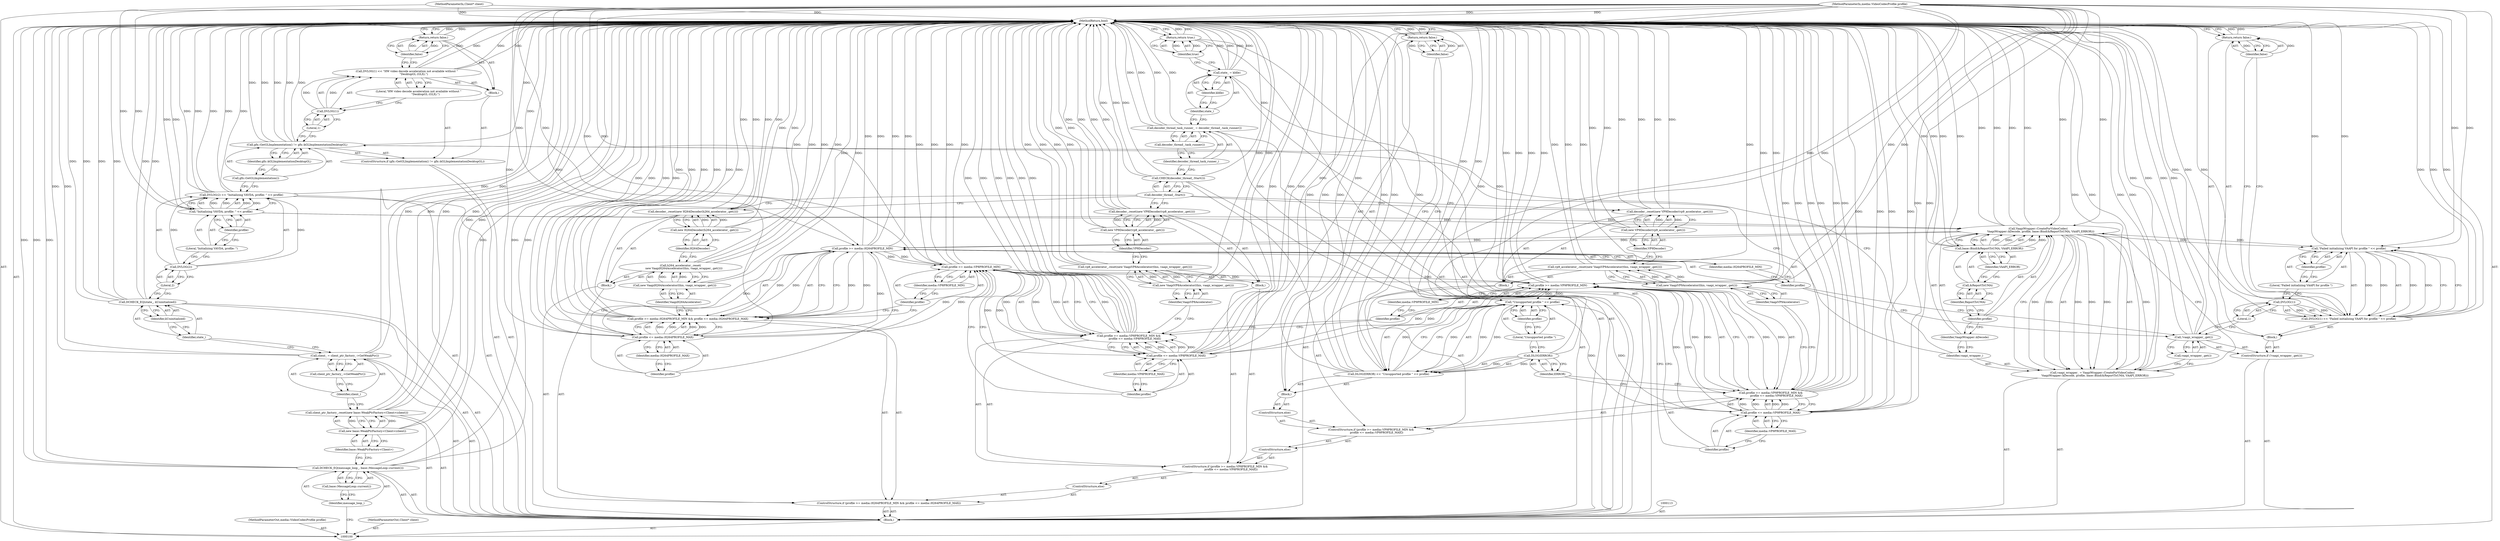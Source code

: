 digraph "1_Chrome_27c68f543e5eba779902447445dfb05ec3f5bf75_0" {
"1000222" [label="(MethodReturn,bool)"];
"1000101" [label="(MethodParameterIn,media::VideoCodecProfile profile)"];
"1000340" [label="(MethodParameterOut,media::VideoCodecProfile profile)"];
"1000120" [label="(Call,\"Initializing VAVDA, profile: \" << profile)"];
"1000121" [label="(Literal,\"Initializing VAVDA, profile: \")"];
"1000117" [label="(Call,DVLOG(2) << \"Initializing VAVDA, profile: \" << profile)"];
"1000118" [label="(Call,DVLOG(2))"];
"1000122" [label="(Identifier,profile)"];
"1000119" [label="(Literal,2)"];
"1000123" [label="(ControlStructure,if (gfx::GetGLImplementation() != gfx::kGLImplementationDesktopGL))"];
"1000126" [label="(Identifier,gfx::kGLImplementationDesktopGL)"];
"1000124" [label="(Call,gfx::GetGLImplementation() != gfx::kGLImplementationDesktopGL)"];
"1000125" [label="(Call,gfx::GetGLImplementation())"];
"1000127" [label="(Block,)"];
"1000130" [label="(Literal,1)"];
"1000131" [label="(Literal,\"HW video decode acceleration not available without \"\n                \"DesktopGL (GLX).\")"];
"1000128" [label="(Call,DVLOG(1) << \"HW video decode acceleration not available without \"\n                \"DesktopGL (GLX).\")"];
"1000129" [label="(Call,DVLOG(1))"];
"1000133" [label="(Identifier,false)"];
"1000132" [label="(Return,return false;)"];
"1000102" [label="(MethodParameterIn,Client* client)"];
"1000341" [label="(MethodParameterOut,Client* client)"];
"1000103" [label="(Block,)"];
"1000136" [label="(Call,VaapiWrapper::CreateForVideoCodec(\n      VaapiWrapper::kDecode, profile, base::Bind(&ReportToUMA, VAAPI_ERROR)))"];
"1000134" [label="(Call,vaapi_wrapper_ = VaapiWrapper::CreateForVideoCodec(\n      VaapiWrapper::kDecode, profile, base::Bind(&ReportToUMA, VAAPI_ERROR)))"];
"1000135" [label="(Identifier,vaapi_wrapper_)"];
"1000138" [label="(Identifier,profile)"];
"1000139" [label="(Call,base::Bind(&ReportToUMA, VAAPI_ERROR))"];
"1000140" [label="(Call,&ReportToUMA)"];
"1000141" [label="(Identifier,ReportToUMA)"];
"1000137" [label="(Identifier,VaapiWrapper::kDecode)"];
"1000142" [label="(Identifier,VAAPI_ERROR)"];
"1000143" [label="(ControlStructure,if (!vaapi_wrapper_.get()))"];
"1000146" [label="(Block,)"];
"1000144" [label="(Call,!vaapi_wrapper_.get())"];
"1000145" [label="(Call,vaapi_wrapper_.get())"];
"1000105" [label="(Identifier,message_loop_)"];
"1000104" [label="(Call,DCHECK_EQ(message_loop_, base::MessageLoop::current()))"];
"1000106" [label="(Call,base::MessageLoop::current())"];
"1000149" [label="(Literal,1)"];
"1000150" [label="(Call,\"Failed initializing VAAPI for profile \" << profile)"];
"1000151" [label="(Literal,\"Failed initializing VAAPI for profile \")"];
"1000147" [label="(Call,DVLOG(1) << \"Failed initializing VAAPI for profile \" << profile)"];
"1000148" [label="(Call,DVLOG(1))"];
"1000152" [label="(Identifier,profile)"];
"1000154" [label="(Identifier,false)"];
"1000153" [label="(Return,return false;)"];
"1000159" [label="(Identifier,media::H264PROFILE_MIN)"];
"1000155" [label="(ControlStructure,if (profile >= media::H264PROFILE_MIN && profile <= media::H264PROFILE_MAX))"];
"1000160" [label="(Call,profile <= media::H264PROFILE_MAX)"];
"1000161" [label="(Identifier,profile)"];
"1000162" [label="(Identifier,media::H264PROFILE_MAX)"];
"1000156" [label="(Call,profile >= media::H264PROFILE_MIN && profile <= media::H264PROFILE_MAX)"];
"1000157" [label="(Call,profile >= media::H264PROFILE_MIN)"];
"1000158" [label="(Identifier,profile)"];
"1000163" [label="(Block,)"];
"1000164" [label="(Call,h264_accelerator_.reset(\n        new VaapiH264Accelerator(this, vaapi_wrapper_.get())))"];
"1000166" [label="(Identifier,VaapiH264Accelerator)"];
"1000165" [label="(Call,new VaapiH264Accelerator(this, vaapi_wrapper_.get()))"];
"1000168" [label="(Call,new H264Decoder(h264_accelerator_.get()))"];
"1000169" [label="(Identifier,H264Decoder)"];
"1000167" [label="(Call,decoder_.reset(new H264Decoder(h264_accelerator_.get())))"];
"1000172" [label="(Call,profile >= media::VP8PROFILE_MIN &&\n              profile <= media::VP8PROFILE_MAX)"];
"1000173" [label="(Call,profile >= media::VP8PROFILE_MIN)"];
"1000174" [label="(Identifier,profile)"];
"1000175" [label="(Identifier,media::VP8PROFILE_MIN)"];
"1000170" [label="(ControlStructure,else)"];
"1000171" [label="(ControlStructure,if (profile >= media::VP8PROFILE_MIN &&\n              profile <= media::VP8PROFILE_MAX))"];
"1000176" [label="(Call,profile <= media::VP8PROFILE_MAX)"];
"1000177" [label="(Identifier,profile)"];
"1000178" [label="(Identifier,media::VP8PROFILE_MAX)"];
"1000179" [label="(Block,)"];
"1000181" [label="(Call,new VaapiVP8Accelerator(this, vaapi_wrapper_.get()))"];
"1000182" [label="(Identifier,VaapiVP8Accelerator)"];
"1000180" [label="(Call,vp8_accelerator_.reset(new VaapiVP8Accelerator(this, vaapi_wrapper_.get())))"];
"1000184" [label="(Call,new VP8Decoder(vp8_accelerator_.get()))"];
"1000185" [label="(Identifier,VP8Decoder)"];
"1000183" [label="(Call,decoder_.reset(new VP8Decoder(vp8_accelerator_.get())))"];
"1000188" [label="(Call,profile >= media::VP9PROFILE_MIN &&\n             profile <= media::VP9PROFILE_MAX)"];
"1000189" [label="(Call,profile >= media::VP9PROFILE_MIN)"];
"1000190" [label="(Identifier,profile)"];
"1000191" [label="(Identifier,media::VP9PROFILE_MIN)"];
"1000186" [label="(ControlStructure,else)"];
"1000187" [label="(ControlStructure,if (profile >= media::VP9PROFILE_MIN &&\n             profile <= media::VP9PROFILE_MAX))"];
"1000192" [label="(Call,profile <= media::VP9PROFILE_MAX)"];
"1000193" [label="(Identifier,profile)"];
"1000194" [label="(Identifier,media::VP9PROFILE_MAX)"];
"1000195" [label="(Block,)"];
"1000197" [label="(Call,new VaapiVP9Accelerator(this, vaapi_wrapper_.get()))"];
"1000198" [label="(Identifier,VaapiVP9Accelerator)"];
"1000196" [label="(Call,vp9_accelerator_.reset(new VaapiVP9Accelerator(this, vaapi_wrapper_.get())))"];
"1000200" [label="(Call,new VP9Decoder(vp9_accelerator_.get()))"];
"1000201" [label="(Identifier,VP9Decoder)"];
"1000199" [label="(Call,decoder_.reset(new VP9Decoder(vp9_accelerator_.get())))"];
"1000203" [label="(Block,)"];
"1000202" [label="(ControlStructure,else)"];
"1000206" [label="(Identifier,ERROR)"];
"1000207" [label="(Call,\"Unsupported profile \" << profile)"];
"1000208" [label="(Literal,\"Unsupported profile \")"];
"1000209" [label="(Identifier,profile)"];
"1000204" [label="(Call,DLOG(ERROR) << \"Unsupported profile \" << profile)"];
"1000205" [label="(Call,DLOG(ERROR))"];
"1000211" [label="(Identifier,false)"];
"1000210" [label="(Return,return false;)"];
"1000107" [label="(Call,client_ptr_factory_.reset(new base::WeakPtrFactory<Client>(client)))"];
"1000108" [label="(Call,new base::WeakPtrFactory<Client>(client))"];
"1000109" [label="(Identifier,base::WeakPtrFactory<Client>)"];
"1000212" [label="(Call,CHECK(decoder_thread_.Start()))"];
"1000213" [label="(Call,decoder_thread_.Start())"];
"1000214" [label="(Call,decoder_thread_task_runner_ = decoder_thread_.task_runner())"];
"1000215" [label="(Identifier,decoder_thread_task_runner_)"];
"1000216" [label="(Call,decoder_thread_.task_runner())"];
"1000219" [label="(Identifier,kIdle)"];
"1000217" [label="(Call,state_ = kIdle)"];
"1000218" [label="(Identifier,state_)"];
"1000220" [label="(Return,return true;)"];
"1000221" [label="(Identifier,true)"];
"1000112" [label="(Call,client_ptr_factory_->GetWeakPtr())"];
"1000110" [label="(Call,client_ = client_ptr_factory_->GetWeakPtr())"];
"1000111" [label="(Identifier,client_)"];
"1000115" [label="(Identifier,state_)"];
"1000114" [label="(Call,DCHECK_EQ(state_, kUninitialized))"];
"1000116" [label="(Identifier,kUninitialized)"];
"1000222" -> "1000100"  [label="AST: "];
"1000222" -> "1000132"  [label="CFG: "];
"1000222" -> "1000153"  [label="CFG: "];
"1000222" -> "1000210"  [label="CFG: "];
"1000222" -> "1000220"  [label="CFG: "];
"1000153" -> "1000222"  [label="DDG: "];
"1000132" -> "1000222"  [label="DDG: "];
"1000210" -> "1000222"  [label="DDG: "];
"1000220" -> "1000222"  [label="DDG: "];
"1000184" -> "1000222"  [label="DDG: "];
"1000107" -> "1000222"  [label="DDG: "];
"1000107" -> "1000222"  [label="DDG: "];
"1000104" -> "1000222"  [label="DDG: "];
"1000104" -> "1000222"  [label="DDG: "];
"1000104" -> "1000222"  [label="DDG: "];
"1000180" -> "1000222"  [label="DDG: "];
"1000180" -> "1000222"  [label="DDG: "];
"1000204" -> "1000222"  [label="DDG: "];
"1000204" -> "1000222"  [label="DDG: "];
"1000204" -> "1000222"  [label="DDG: "];
"1000117" -> "1000222"  [label="DDG: "];
"1000117" -> "1000222"  [label="DDG: "];
"1000117" -> "1000222"  [label="DDG: "];
"1000212" -> "1000222"  [label="DDG: "];
"1000212" -> "1000222"  [label="DDG: "];
"1000181" -> "1000222"  [label="DDG: "];
"1000157" -> "1000222"  [label="DDG: "];
"1000157" -> "1000222"  [label="DDG: "];
"1000188" -> "1000222"  [label="DDG: "];
"1000188" -> "1000222"  [label="DDG: "];
"1000188" -> "1000222"  [label="DDG: "];
"1000176" -> "1000222"  [label="DDG: "];
"1000176" -> "1000222"  [label="DDG: "];
"1000167" -> "1000222"  [label="DDG: "];
"1000167" -> "1000222"  [label="DDG: "];
"1000164" -> "1000222"  [label="DDG: "];
"1000164" -> "1000222"  [label="DDG: "];
"1000124" -> "1000222"  [label="DDG: "];
"1000124" -> "1000222"  [label="DDG: "];
"1000124" -> "1000222"  [label="DDG: "];
"1000172" -> "1000222"  [label="DDG: "];
"1000172" -> "1000222"  [label="DDG: "];
"1000172" -> "1000222"  [label="DDG: "];
"1000139" -> "1000222"  [label="DDG: "];
"1000139" -> "1000222"  [label="DDG: "];
"1000192" -> "1000222"  [label="DDG: "];
"1000192" -> "1000222"  [label="DDG: "];
"1000200" -> "1000222"  [label="DDG: "];
"1000207" -> "1000222"  [label="DDG: "];
"1000168" -> "1000222"  [label="DDG: "];
"1000189" -> "1000222"  [label="DDG: "];
"1000189" -> "1000222"  [label="DDG: "];
"1000199" -> "1000222"  [label="DDG: "];
"1000199" -> "1000222"  [label="DDG: "];
"1000214" -> "1000222"  [label="DDG: "];
"1000214" -> "1000222"  [label="DDG: "];
"1000156" -> "1000222"  [label="DDG: "];
"1000156" -> "1000222"  [label="DDG: "];
"1000156" -> "1000222"  [label="DDG: "];
"1000217" -> "1000222"  [label="DDG: "];
"1000217" -> "1000222"  [label="DDG: "];
"1000114" -> "1000222"  [label="DDG: "];
"1000114" -> "1000222"  [label="DDG: "];
"1000114" -> "1000222"  [label="DDG: "];
"1000205" -> "1000222"  [label="DDG: "];
"1000136" -> "1000222"  [label="DDG: "];
"1000136" -> "1000222"  [label="DDG: "];
"1000165" -> "1000222"  [label="DDG: "];
"1000183" -> "1000222"  [label="DDG: "];
"1000183" -> "1000222"  [label="DDG: "];
"1000150" -> "1000222"  [label="DDG: "];
"1000128" -> "1000222"  [label="DDG: "];
"1000128" -> "1000222"  [label="DDG: "];
"1000144" -> "1000222"  [label="DDG: "];
"1000144" -> "1000222"  [label="DDG: "];
"1000147" -> "1000222"  [label="DDG: "];
"1000147" -> "1000222"  [label="DDG: "];
"1000147" -> "1000222"  [label="DDG: "];
"1000102" -> "1000222"  [label="DDG: "];
"1000110" -> "1000222"  [label="DDG: "];
"1000110" -> "1000222"  [label="DDG: "];
"1000196" -> "1000222"  [label="DDG: "];
"1000196" -> "1000222"  [label="DDG: "];
"1000134" -> "1000222"  [label="DDG: "];
"1000134" -> "1000222"  [label="DDG: "];
"1000101" -> "1000222"  [label="DDG: "];
"1000120" -> "1000222"  [label="DDG: "];
"1000160" -> "1000222"  [label="DDG: "];
"1000160" -> "1000222"  [label="DDG: "];
"1000173" -> "1000222"  [label="DDG: "];
"1000173" -> "1000222"  [label="DDG: "];
"1000108" -> "1000222"  [label="DDG: "];
"1000197" -> "1000222"  [label="DDG: "];
"1000101" -> "1000100"  [label="AST: "];
"1000101" -> "1000222"  [label="DDG: "];
"1000101" -> "1000120"  [label="DDG: "];
"1000101" -> "1000136"  [label="DDG: "];
"1000101" -> "1000150"  [label="DDG: "];
"1000101" -> "1000157"  [label="DDG: "];
"1000101" -> "1000160"  [label="DDG: "];
"1000101" -> "1000173"  [label="DDG: "];
"1000101" -> "1000176"  [label="DDG: "];
"1000101" -> "1000189"  [label="DDG: "];
"1000101" -> "1000192"  [label="DDG: "];
"1000101" -> "1000207"  [label="DDG: "];
"1000340" -> "1000100"  [label="AST: "];
"1000120" -> "1000117"  [label="AST: "];
"1000120" -> "1000122"  [label="CFG: "];
"1000121" -> "1000120"  [label="AST: "];
"1000122" -> "1000120"  [label="AST: "];
"1000117" -> "1000120"  [label="CFG: "];
"1000120" -> "1000222"  [label="DDG: "];
"1000120" -> "1000117"  [label="DDG: "];
"1000120" -> "1000117"  [label="DDG: "];
"1000101" -> "1000120"  [label="DDG: "];
"1000120" -> "1000136"  [label="DDG: "];
"1000121" -> "1000120"  [label="AST: "];
"1000121" -> "1000118"  [label="CFG: "];
"1000122" -> "1000121"  [label="CFG: "];
"1000117" -> "1000103"  [label="AST: "];
"1000117" -> "1000120"  [label="CFG: "];
"1000118" -> "1000117"  [label="AST: "];
"1000120" -> "1000117"  [label="AST: "];
"1000125" -> "1000117"  [label="CFG: "];
"1000117" -> "1000222"  [label="DDG: "];
"1000117" -> "1000222"  [label="DDG: "];
"1000117" -> "1000222"  [label="DDG: "];
"1000118" -> "1000117"  [label="DDG: "];
"1000120" -> "1000117"  [label="DDG: "];
"1000120" -> "1000117"  [label="DDG: "];
"1000118" -> "1000117"  [label="AST: "];
"1000118" -> "1000119"  [label="CFG: "];
"1000119" -> "1000118"  [label="AST: "];
"1000121" -> "1000118"  [label="CFG: "];
"1000118" -> "1000117"  [label="DDG: "];
"1000122" -> "1000120"  [label="AST: "];
"1000122" -> "1000121"  [label="CFG: "];
"1000120" -> "1000122"  [label="CFG: "];
"1000119" -> "1000118"  [label="AST: "];
"1000119" -> "1000114"  [label="CFG: "];
"1000118" -> "1000119"  [label="CFG: "];
"1000123" -> "1000103"  [label="AST: "];
"1000124" -> "1000123"  [label="AST: "];
"1000127" -> "1000123"  [label="AST: "];
"1000126" -> "1000124"  [label="AST: "];
"1000126" -> "1000125"  [label="CFG: "];
"1000124" -> "1000126"  [label="CFG: "];
"1000124" -> "1000123"  [label="AST: "];
"1000124" -> "1000126"  [label="CFG: "];
"1000125" -> "1000124"  [label="AST: "];
"1000126" -> "1000124"  [label="AST: "];
"1000130" -> "1000124"  [label="CFG: "];
"1000135" -> "1000124"  [label="CFG: "];
"1000124" -> "1000222"  [label="DDG: "];
"1000124" -> "1000222"  [label="DDG: "];
"1000124" -> "1000222"  [label="DDG: "];
"1000125" -> "1000124"  [label="AST: "];
"1000125" -> "1000117"  [label="CFG: "];
"1000126" -> "1000125"  [label="CFG: "];
"1000127" -> "1000123"  [label="AST: "];
"1000128" -> "1000127"  [label="AST: "];
"1000132" -> "1000127"  [label="AST: "];
"1000130" -> "1000129"  [label="AST: "];
"1000130" -> "1000124"  [label="CFG: "];
"1000129" -> "1000130"  [label="CFG: "];
"1000131" -> "1000128"  [label="AST: "];
"1000131" -> "1000129"  [label="CFG: "];
"1000128" -> "1000131"  [label="CFG: "];
"1000128" -> "1000127"  [label="AST: "];
"1000128" -> "1000131"  [label="CFG: "];
"1000129" -> "1000128"  [label="AST: "];
"1000131" -> "1000128"  [label="AST: "];
"1000133" -> "1000128"  [label="CFG: "];
"1000128" -> "1000222"  [label="DDG: "];
"1000128" -> "1000222"  [label="DDG: "];
"1000129" -> "1000128"  [label="DDG: "];
"1000129" -> "1000128"  [label="AST: "];
"1000129" -> "1000130"  [label="CFG: "];
"1000130" -> "1000129"  [label="AST: "];
"1000131" -> "1000129"  [label="CFG: "];
"1000129" -> "1000128"  [label="DDG: "];
"1000133" -> "1000132"  [label="AST: "];
"1000133" -> "1000128"  [label="CFG: "];
"1000132" -> "1000133"  [label="CFG: "];
"1000133" -> "1000132"  [label="DDG: "];
"1000132" -> "1000127"  [label="AST: "];
"1000132" -> "1000133"  [label="CFG: "];
"1000133" -> "1000132"  [label="AST: "];
"1000222" -> "1000132"  [label="CFG: "];
"1000132" -> "1000222"  [label="DDG: "];
"1000133" -> "1000132"  [label="DDG: "];
"1000102" -> "1000100"  [label="AST: "];
"1000102" -> "1000222"  [label="DDG: "];
"1000341" -> "1000100"  [label="AST: "];
"1000103" -> "1000100"  [label="AST: "];
"1000104" -> "1000103"  [label="AST: "];
"1000107" -> "1000103"  [label="AST: "];
"1000110" -> "1000103"  [label="AST: "];
"1000113" -> "1000103"  [label="AST: "];
"1000114" -> "1000103"  [label="AST: "];
"1000117" -> "1000103"  [label="AST: "];
"1000123" -> "1000103"  [label="AST: "];
"1000134" -> "1000103"  [label="AST: "];
"1000143" -> "1000103"  [label="AST: "];
"1000155" -> "1000103"  [label="AST: "];
"1000212" -> "1000103"  [label="AST: "];
"1000214" -> "1000103"  [label="AST: "];
"1000217" -> "1000103"  [label="AST: "];
"1000220" -> "1000103"  [label="AST: "];
"1000136" -> "1000134"  [label="AST: "];
"1000136" -> "1000139"  [label="CFG: "];
"1000137" -> "1000136"  [label="AST: "];
"1000138" -> "1000136"  [label="AST: "];
"1000139" -> "1000136"  [label="AST: "];
"1000134" -> "1000136"  [label="CFG: "];
"1000136" -> "1000222"  [label="DDG: "];
"1000136" -> "1000222"  [label="DDG: "];
"1000136" -> "1000134"  [label="DDG: "];
"1000136" -> "1000134"  [label="DDG: "];
"1000136" -> "1000134"  [label="DDG: "];
"1000120" -> "1000136"  [label="DDG: "];
"1000101" -> "1000136"  [label="DDG: "];
"1000139" -> "1000136"  [label="DDG: "];
"1000139" -> "1000136"  [label="DDG: "];
"1000136" -> "1000150"  [label="DDG: "];
"1000136" -> "1000157"  [label="DDG: "];
"1000134" -> "1000103"  [label="AST: "];
"1000134" -> "1000136"  [label="CFG: "];
"1000135" -> "1000134"  [label="AST: "];
"1000136" -> "1000134"  [label="AST: "];
"1000145" -> "1000134"  [label="CFG: "];
"1000134" -> "1000222"  [label="DDG: "];
"1000134" -> "1000222"  [label="DDG: "];
"1000136" -> "1000134"  [label="DDG: "];
"1000136" -> "1000134"  [label="DDG: "];
"1000136" -> "1000134"  [label="DDG: "];
"1000135" -> "1000134"  [label="AST: "];
"1000135" -> "1000124"  [label="CFG: "];
"1000137" -> "1000135"  [label="CFG: "];
"1000138" -> "1000136"  [label="AST: "];
"1000138" -> "1000137"  [label="CFG: "];
"1000141" -> "1000138"  [label="CFG: "];
"1000139" -> "1000136"  [label="AST: "];
"1000139" -> "1000142"  [label="CFG: "];
"1000140" -> "1000139"  [label="AST: "];
"1000142" -> "1000139"  [label="AST: "];
"1000136" -> "1000139"  [label="CFG: "];
"1000139" -> "1000222"  [label="DDG: "];
"1000139" -> "1000222"  [label="DDG: "];
"1000139" -> "1000136"  [label="DDG: "];
"1000139" -> "1000136"  [label="DDG: "];
"1000140" -> "1000139"  [label="AST: "];
"1000140" -> "1000141"  [label="CFG: "];
"1000141" -> "1000140"  [label="AST: "];
"1000142" -> "1000140"  [label="CFG: "];
"1000141" -> "1000140"  [label="AST: "];
"1000141" -> "1000138"  [label="CFG: "];
"1000140" -> "1000141"  [label="CFG: "];
"1000137" -> "1000136"  [label="AST: "];
"1000137" -> "1000135"  [label="CFG: "];
"1000138" -> "1000137"  [label="CFG: "];
"1000142" -> "1000139"  [label="AST: "];
"1000142" -> "1000140"  [label="CFG: "];
"1000139" -> "1000142"  [label="CFG: "];
"1000143" -> "1000103"  [label="AST: "];
"1000144" -> "1000143"  [label="AST: "];
"1000146" -> "1000143"  [label="AST: "];
"1000146" -> "1000143"  [label="AST: "];
"1000147" -> "1000146"  [label="AST: "];
"1000153" -> "1000146"  [label="AST: "];
"1000144" -> "1000143"  [label="AST: "];
"1000144" -> "1000145"  [label="CFG: "];
"1000145" -> "1000144"  [label="AST: "];
"1000149" -> "1000144"  [label="CFG: "];
"1000158" -> "1000144"  [label="CFG: "];
"1000144" -> "1000222"  [label="DDG: "];
"1000144" -> "1000222"  [label="DDG: "];
"1000145" -> "1000144"  [label="AST: "];
"1000145" -> "1000134"  [label="CFG: "];
"1000144" -> "1000145"  [label="CFG: "];
"1000105" -> "1000104"  [label="AST: "];
"1000105" -> "1000100"  [label="CFG: "];
"1000106" -> "1000105"  [label="CFG: "];
"1000104" -> "1000103"  [label="AST: "];
"1000104" -> "1000106"  [label="CFG: "];
"1000105" -> "1000104"  [label="AST: "];
"1000106" -> "1000104"  [label="AST: "];
"1000109" -> "1000104"  [label="CFG: "];
"1000104" -> "1000222"  [label="DDG: "];
"1000104" -> "1000222"  [label="DDG: "];
"1000104" -> "1000222"  [label="DDG: "];
"1000106" -> "1000104"  [label="AST: "];
"1000106" -> "1000105"  [label="CFG: "];
"1000104" -> "1000106"  [label="CFG: "];
"1000149" -> "1000148"  [label="AST: "];
"1000149" -> "1000144"  [label="CFG: "];
"1000148" -> "1000149"  [label="CFG: "];
"1000150" -> "1000147"  [label="AST: "];
"1000150" -> "1000152"  [label="CFG: "];
"1000151" -> "1000150"  [label="AST: "];
"1000152" -> "1000150"  [label="AST: "];
"1000147" -> "1000150"  [label="CFG: "];
"1000150" -> "1000222"  [label="DDG: "];
"1000150" -> "1000147"  [label="DDG: "];
"1000150" -> "1000147"  [label="DDG: "];
"1000136" -> "1000150"  [label="DDG: "];
"1000101" -> "1000150"  [label="DDG: "];
"1000151" -> "1000150"  [label="AST: "];
"1000151" -> "1000148"  [label="CFG: "];
"1000152" -> "1000151"  [label="CFG: "];
"1000147" -> "1000146"  [label="AST: "];
"1000147" -> "1000150"  [label="CFG: "];
"1000148" -> "1000147"  [label="AST: "];
"1000150" -> "1000147"  [label="AST: "];
"1000154" -> "1000147"  [label="CFG: "];
"1000147" -> "1000222"  [label="DDG: "];
"1000147" -> "1000222"  [label="DDG: "];
"1000147" -> "1000222"  [label="DDG: "];
"1000148" -> "1000147"  [label="DDG: "];
"1000150" -> "1000147"  [label="DDG: "];
"1000150" -> "1000147"  [label="DDG: "];
"1000148" -> "1000147"  [label="AST: "];
"1000148" -> "1000149"  [label="CFG: "];
"1000149" -> "1000148"  [label="AST: "];
"1000151" -> "1000148"  [label="CFG: "];
"1000148" -> "1000147"  [label="DDG: "];
"1000152" -> "1000150"  [label="AST: "];
"1000152" -> "1000151"  [label="CFG: "];
"1000150" -> "1000152"  [label="CFG: "];
"1000154" -> "1000153"  [label="AST: "];
"1000154" -> "1000147"  [label="CFG: "];
"1000153" -> "1000154"  [label="CFG: "];
"1000154" -> "1000153"  [label="DDG: "];
"1000153" -> "1000146"  [label="AST: "];
"1000153" -> "1000154"  [label="CFG: "];
"1000154" -> "1000153"  [label="AST: "];
"1000222" -> "1000153"  [label="CFG: "];
"1000153" -> "1000222"  [label="DDG: "];
"1000154" -> "1000153"  [label="DDG: "];
"1000159" -> "1000157"  [label="AST: "];
"1000159" -> "1000158"  [label="CFG: "];
"1000157" -> "1000159"  [label="CFG: "];
"1000155" -> "1000103"  [label="AST: "];
"1000156" -> "1000155"  [label="AST: "];
"1000163" -> "1000155"  [label="AST: "];
"1000170" -> "1000155"  [label="AST: "];
"1000160" -> "1000156"  [label="AST: "];
"1000160" -> "1000162"  [label="CFG: "];
"1000161" -> "1000160"  [label="AST: "];
"1000162" -> "1000160"  [label="AST: "];
"1000156" -> "1000160"  [label="CFG: "];
"1000160" -> "1000222"  [label="DDG: "];
"1000160" -> "1000222"  [label="DDG: "];
"1000160" -> "1000156"  [label="DDG: "];
"1000160" -> "1000156"  [label="DDG: "];
"1000157" -> "1000160"  [label="DDG: "];
"1000101" -> "1000160"  [label="DDG: "];
"1000160" -> "1000173"  [label="DDG: "];
"1000161" -> "1000160"  [label="AST: "];
"1000161" -> "1000157"  [label="CFG: "];
"1000162" -> "1000161"  [label="CFG: "];
"1000162" -> "1000160"  [label="AST: "];
"1000162" -> "1000161"  [label="CFG: "];
"1000160" -> "1000162"  [label="CFG: "];
"1000156" -> "1000155"  [label="AST: "];
"1000156" -> "1000157"  [label="CFG: "];
"1000156" -> "1000160"  [label="CFG: "];
"1000157" -> "1000156"  [label="AST: "];
"1000160" -> "1000156"  [label="AST: "];
"1000166" -> "1000156"  [label="CFG: "];
"1000174" -> "1000156"  [label="CFG: "];
"1000156" -> "1000222"  [label="DDG: "];
"1000156" -> "1000222"  [label="DDG: "];
"1000156" -> "1000222"  [label="DDG: "];
"1000157" -> "1000156"  [label="DDG: "];
"1000157" -> "1000156"  [label="DDG: "];
"1000160" -> "1000156"  [label="DDG: "];
"1000160" -> "1000156"  [label="DDG: "];
"1000157" -> "1000156"  [label="AST: "];
"1000157" -> "1000159"  [label="CFG: "];
"1000158" -> "1000157"  [label="AST: "];
"1000159" -> "1000157"  [label="AST: "];
"1000161" -> "1000157"  [label="CFG: "];
"1000156" -> "1000157"  [label="CFG: "];
"1000157" -> "1000222"  [label="DDG: "];
"1000157" -> "1000222"  [label="DDG: "];
"1000157" -> "1000156"  [label="DDG: "];
"1000157" -> "1000156"  [label="DDG: "];
"1000136" -> "1000157"  [label="DDG: "];
"1000101" -> "1000157"  [label="DDG: "];
"1000157" -> "1000160"  [label="DDG: "];
"1000157" -> "1000173"  [label="DDG: "];
"1000158" -> "1000157"  [label="AST: "];
"1000158" -> "1000144"  [label="CFG: "];
"1000159" -> "1000158"  [label="CFG: "];
"1000163" -> "1000155"  [label="AST: "];
"1000164" -> "1000163"  [label="AST: "];
"1000167" -> "1000163"  [label="AST: "];
"1000164" -> "1000163"  [label="AST: "];
"1000164" -> "1000165"  [label="CFG: "];
"1000165" -> "1000164"  [label="AST: "];
"1000169" -> "1000164"  [label="CFG: "];
"1000164" -> "1000222"  [label="DDG: "];
"1000164" -> "1000222"  [label="DDG: "];
"1000165" -> "1000164"  [label="DDG: "];
"1000166" -> "1000165"  [label="AST: "];
"1000166" -> "1000156"  [label="CFG: "];
"1000165" -> "1000166"  [label="CFG: "];
"1000165" -> "1000164"  [label="AST: "];
"1000165" -> "1000166"  [label="CFG: "];
"1000166" -> "1000165"  [label="AST: "];
"1000164" -> "1000165"  [label="CFG: "];
"1000165" -> "1000222"  [label="DDG: "];
"1000165" -> "1000164"  [label="DDG: "];
"1000168" -> "1000167"  [label="AST: "];
"1000168" -> "1000169"  [label="CFG: "];
"1000169" -> "1000168"  [label="AST: "];
"1000167" -> "1000168"  [label="CFG: "];
"1000168" -> "1000222"  [label="DDG: "];
"1000168" -> "1000167"  [label="DDG: "];
"1000169" -> "1000168"  [label="AST: "];
"1000169" -> "1000164"  [label="CFG: "];
"1000168" -> "1000169"  [label="CFG: "];
"1000167" -> "1000163"  [label="AST: "];
"1000167" -> "1000168"  [label="CFG: "];
"1000168" -> "1000167"  [label="AST: "];
"1000213" -> "1000167"  [label="CFG: "];
"1000167" -> "1000222"  [label="DDG: "];
"1000167" -> "1000222"  [label="DDG: "];
"1000168" -> "1000167"  [label="DDG: "];
"1000172" -> "1000171"  [label="AST: "];
"1000172" -> "1000173"  [label="CFG: "];
"1000172" -> "1000176"  [label="CFG: "];
"1000173" -> "1000172"  [label="AST: "];
"1000176" -> "1000172"  [label="AST: "];
"1000182" -> "1000172"  [label="CFG: "];
"1000190" -> "1000172"  [label="CFG: "];
"1000172" -> "1000222"  [label="DDG: "];
"1000172" -> "1000222"  [label="DDG: "];
"1000172" -> "1000222"  [label="DDG: "];
"1000173" -> "1000172"  [label="DDG: "];
"1000173" -> "1000172"  [label="DDG: "];
"1000176" -> "1000172"  [label="DDG: "];
"1000176" -> "1000172"  [label="DDG: "];
"1000173" -> "1000172"  [label="AST: "];
"1000173" -> "1000175"  [label="CFG: "];
"1000174" -> "1000173"  [label="AST: "];
"1000175" -> "1000173"  [label="AST: "];
"1000177" -> "1000173"  [label="CFG: "];
"1000172" -> "1000173"  [label="CFG: "];
"1000173" -> "1000222"  [label="DDG: "];
"1000173" -> "1000222"  [label="DDG: "];
"1000173" -> "1000172"  [label="DDG: "];
"1000173" -> "1000172"  [label="DDG: "];
"1000157" -> "1000173"  [label="DDG: "];
"1000160" -> "1000173"  [label="DDG: "];
"1000101" -> "1000173"  [label="DDG: "];
"1000173" -> "1000176"  [label="DDG: "];
"1000173" -> "1000189"  [label="DDG: "];
"1000174" -> "1000173"  [label="AST: "];
"1000174" -> "1000156"  [label="CFG: "];
"1000175" -> "1000174"  [label="CFG: "];
"1000175" -> "1000173"  [label="AST: "];
"1000175" -> "1000174"  [label="CFG: "];
"1000173" -> "1000175"  [label="CFG: "];
"1000170" -> "1000155"  [label="AST: "];
"1000171" -> "1000170"  [label="AST: "];
"1000171" -> "1000170"  [label="AST: "];
"1000172" -> "1000171"  [label="AST: "];
"1000179" -> "1000171"  [label="AST: "];
"1000186" -> "1000171"  [label="AST: "];
"1000176" -> "1000172"  [label="AST: "];
"1000176" -> "1000178"  [label="CFG: "];
"1000177" -> "1000176"  [label="AST: "];
"1000178" -> "1000176"  [label="AST: "];
"1000172" -> "1000176"  [label="CFG: "];
"1000176" -> "1000222"  [label="DDG: "];
"1000176" -> "1000222"  [label="DDG: "];
"1000176" -> "1000172"  [label="DDG: "];
"1000176" -> "1000172"  [label="DDG: "];
"1000173" -> "1000176"  [label="DDG: "];
"1000101" -> "1000176"  [label="DDG: "];
"1000176" -> "1000189"  [label="DDG: "];
"1000177" -> "1000176"  [label="AST: "];
"1000177" -> "1000173"  [label="CFG: "];
"1000178" -> "1000177"  [label="CFG: "];
"1000178" -> "1000176"  [label="AST: "];
"1000178" -> "1000177"  [label="CFG: "];
"1000176" -> "1000178"  [label="CFG: "];
"1000179" -> "1000171"  [label="AST: "];
"1000180" -> "1000179"  [label="AST: "];
"1000183" -> "1000179"  [label="AST: "];
"1000181" -> "1000180"  [label="AST: "];
"1000181" -> "1000182"  [label="CFG: "];
"1000182" -> "1000181"  [label="AST: "];
"1000180" -> "1000181"  [label="CFG: "];
"1000181" -> "1000222"  [label="DDG: "];
"1000181" -> "1000180"  [label="DDG: "];
"1000182" -> "1000181"  [label="AST: "];
"1000182" -> "1000172"  [label="CFG: "];
"1000181" -> "1000182"  [label="CFG: "];
"1000180" -> "1000179"  [label="AST: "];
"1000180" -> "1000181"  [label="CFG: "];
"1000181" -> "1000180"  [label="AST: "];
"1000185" -> "1000180"  [label="CFG: "];
"1000180" -> "1000222"  [label="DDG: "];
"1000180" -> "1000222"  [label="DDG: "];
"1000181" -> "1000180"  [label="DDG: "];
"1000184" -> "1000183"  [label="AST: "];
"1000184" -> "1000185"  [label="CFG: "];
"1000185" -> "1000184"  [label="AST: "];
"1000183" -> "1000184"  [label="CFG: "];
"1000184" -> "1000222"  [label="DDG: "];
"1000184" -> "1000183"  [label="DDG: "];
"1000185" -> "1000184"  [label="AST: "];
"1000185" -> "1000180"  [label="CFG: "];
"1000184" -> "1000185"  [label="CFG: "];
"1000183" -> "1000179"  [label="AST: "];
"1000183" -> "1000184"  [label="CFG: "];
"1000184" -> "1000183"  [label="AST: "];
"1000213" -> "1000183"  [label="CFG: "];
"1000183" -> "1000222"  [label="DDG: "];
"1000183" -> "1000222"  [label="DDG: "];
"1000184" -> "1000183"  [label="DDG: "];
"1000188" -> "1000187"  [label="AST: "];
"1000188" -> "1000189"  [label="CFG: "];
"1000188" -> "1000192"  [label="CFG: "];
"1000189" -> "1000188"  [label="AST: "];
"1000192" -> "1000188"  [label="AST: "];
"1000198" -> "1000188"  [label="CFG: "];
"1000206" -> "1000188"  [label="CFG: "];
"1000188" -> "1000222"  [label="DDG: "];
"1000188" -> "1000222"  [label="DDG: "];
"1000188" -> "1000222"  [label="DDG: "];
"1000189" -> "1000188"  [label="DDG: "];
"1000189" -> "1000188"  [label="DDG: "];
"1000192" -> "1000188"  [label="DDG: "];
"1000192" -> "1000188"  [label="DDG: "];
"1000189" -> "1000188"  [label="AST: "];
"1000189" -> "1000191"  [label="CFG: "];
"1000190" -> "1000189"  [label="AST: "];
"1000191" -> "1000189"  [label="AST: "];
"1000193" -> "1000189"  [label="CFG: "];
"1000188" -> "1000189"  [label="CFG: "];
"1000189" -> "1000222"  [label="DDG: "];
"1000189" -> "1000222"  [label="DDG: "];
"1000189" -> "1000188"  [label="DDG: "];
"1000189" -> "1000188"  [label="DDG: "];
"1000176" -> "1000189"  [label="DDG: "];
"1000173" -> "1000189"  [label="DDG: "];
"1000101" -> "1000189"  [label="DDG: "];
"1000189" -> "1000192"  [label="DDG: "];
"1000189" -> "1000207"  [label="DDG: "];
"1000190" -> "1000189"  [label="AST: "];
"1000190" -> "1000172"  [label="CFG: "];
"1000191" -> "1000190"  [label="CFG: "];
"1000191" -> "1000189"  [label="AST: "];
"1000191" -> "1000190"  [label="CFG: "];
"1000189" -> "1000191"  [label="CFG: "];
"1000186" -> "1000171"  [label="AST: "];
"1000187" -> "1000186"  [label="AST: "];
"1000187" -> "1000186"  [label="AST: "];
"1000188" -> "1000187"  [label="AST: "];
"1000195" -> "1000187"  [label="AST: "];
"1000202" -> "1000187"  [label="AST: "];
"1000192" -> "1000188"  [label="AST: "];
"1000192" -> "1000194"  [label="CFG: "];
"1000193" -> "1000192"  [label="AST: "];
"1000194" -> "1000192"  [label="AST: "];
"1000188" -> "1000192"  [label="CFG: "];
"1000192" -> "1000222"  [label="DDG: "];
"1000192" -> "1000222"  [label="DDG: "];
"1000192" -> "1000188"  [label="DDG: "];
"1000192" -> "1000188"  [label="DDG: "];
"1000189" -> "1000192"  [label="DDG: "];
"1000101" -> "1000192"  [label="DDG: "];
"1000192" -> "1000207"  [label="DDG: "];
"1000193" -> "1000192"  [label="AST: "];
"1000193" -> "1000189"  [label="CFG: "];
"1000194" -> "1000193"  [label="CFG: "];
"1000194" -> "1000192"  [label="AST: "];
"1000194" -> "1000193"  [label="CFG: "];
"1000192" -> "1000194"  [label="CFG: "];
"1000195" -> "1000187"  [label="AST: "];
"1000196" -> "1000195"  [label="AST: "];
"1000199" -> "1000195"  [label="AST: "];
"1000197" -> "1000196"  [label="AST: "];
"1000197" -> "1000198"  [label="CFG: "];
"1000198" -> "1000197"  [label="AST: "];
"1000196" -> "1000197"  [label="CFG: "];
"1000197" -> "1000222"  [label="DDG: "];
"1000197" -> "1000196"  [label="DDG: "];
"1000198" -> "1000197"  [label="AST: "];
"1000198" -> "1000188"  [label="CFG: "];
"1000197" -> "1000198"  [label="CFG: "];
"1000196" -> "1000195"  [label="AST: "];
"1000196" -> "1000197"  [label="CFG: "];
"1000197" -> "1000196"  [label="AST: "];
"1000201" -> "1000196"  [label="CFG: "];
"1000196" -> "1000222"  [label="DDG: "];
"1000196" -> "1000222"  [label="DDG: "];
"1000197" -> "1000196"  [label="DDG: "];
"1000200" -> "1000199"  [label="AST: "];
"1000200" -> "1000201"  [label="CFG: "];
"1000201" -> "1000200"  [label="AST: "];
"1000199" -> "1000200"  [label="CFG: "];
"1000200" -> "1000222"  [label="DDG: "];
"1000200" -> "1000199"  [label="DDG: "];
"1000201" -> "1000200"  [label="AST: "];
"1000201" -> "1000196"  [label="CFG: "];
"1000200" -> "1000201"  [label="CFG: "];
"1000199" -> "1000195"  [label="AST: "];
"1000199" -> "1000200"  [label="CFG: "];
"1000200" -> "1000199"  [label="AST: "];
"1000213" -> "1000199"  [label="CFG: "];
"1000199" -> "1000222"  [label="DDG: "];
"1000199" -> "1000222"  [label="DDG: "];
"1000200" -> "1000199"  [label="DDG: "];
"1000203" -> "1000202"  [label="AST: "];
"1000204" -> "1000203"  [label="AST: "];
"1000210" -> "1000203"  [label="AST: "];
"1000202" -> "1000187"  [label="AST: "];
"1000203" -> "1000202"  [label="AST: "];
"1000206" -> "1000205"  [label="AST: "];
"1000206" -> "1000188"  [label="CFG: "];
"1000205" -> "1000206"  [label="CFG: "];
"1000207" -> "1000204"  [label="AST: "];
"1000207" -> "1000209"  [label="CFG: "];
"1000208" -> "1000207"  [label="AST: "];
"1000209" -> "1000207"  [label="AST: "];
"1000204" -> "1000207"  [label="CFG: "];
"1000207" -> "1000222"  [label="DDG: "];
"1000207" -> "1000204"  [label="DDG: "];
"1000207" -> "1000204"  [label="DDG: "];
"1000189" -> "1000207"  [label="DDG: "];
"1000192" -> "1000207"  [label="DDG: "];
"1000101" -> "1000207"  [label="DDG: "];
"1000208" -> "1000207"  [label="AST: "];
"1000208" -> "1000205"  [label="CFG: "];
"1000209" -> "1000208"  [label="CFG: "];
"1000209" -> "1000207"  [label="AST: "];
"1000209" -> "1000208"  [label="CFG: "];
"1000207" -> "1000209"  [label="CFG: "];
"1000204" -> "1000203"  [label="AST: "];
"1000204" -> "1000207"  [label="CFG: "];
"1000205" -> "1000204"  [label="AST: "];
"1000207" -> "1000204"  [label="AST: "];
"1000211" -> "1000204"  [label="CFG: "];
"1000204" -> "1000222"  [label="DDG: "];
"1000204" -> "1000222"  [label="DDG: "];
"1000204" -> "1000222"  [label="DDG: "];
"1000205" -> "1000204"  [label="DDG: "];
"1000207" -> "1000204"  [label="DDG: "];
"1000207" -> "1000204"  [label="DDG: "];
"1000205" -> "1000204"  [label="AST: "];
"1000205" -> "1000206"  [label="CFG: "];
"1000206" -> "1000205"  [label="AST: "];
"1000208" -> "1000205"  [label="CFG: "];
"1000205" -> "1000222"  [label="DDG: "];
"1000205" -> "1000204"  [label="DDG: "];
"1000211" -> "1000210"  [label="AST: "];
"1000211" -> "1000204"  [label="CFG: "];
"1000210" -> "1000211"  [label="CFG: "];
"1000211" -> "1000210"  [label="DDG: "];
"1000210" -> "1000203"  [label="AST: "];
"1000210" -> "1000211"  [label="CFG: "];
"1000211" -> "1000210"  [label="AST: "];
"1000222" -> "1000210"  [label="CFG: "];
"1000210" -> "1000222"  [label="DDG: "];
"1000211" -> "1000210"  [label="DDG: "];
"1000107" -> "1000103"  [label="AST: "];
"1000107" -> "1000108"  [label="CFG: "];
"1000108" -> "1000107"  [label="AST: "];
"1000111" -> "1000107"  [label="CFG: "];
"1000107" -> "1000222"  [label="DDG: "];
"1000107" -> "1000222"  [label="DDG: "];
"1000108" -> "1000107"  [label="DDG: "];
"1000108" -> "1000107"  [label="AST: "];
"1000108" -> "1000109"  [label="CFG: "];
"1000109" -> "1000108"  [label="AST: "];
"1000107" -> "1000108"  [label="CFG: "];
"1000108" -> "1000222"  [label="DDG: "];
"1000108" -> "1000107"  [label="DDG: "];
"1000109" -> "1000108"  [label="AST: "];
"1000109" -> "1000104"  [label="CFG: "];
"1000108" -> "1000109"  [label="CFG: "];
"1000212" -> "1000103"  [label="AST: "];
"1000212" -> "1000213"  [label="CFG: "];
"1000213" -> "1000212"  [label="AST: "];
"1000215" -> "1000212"  [label="CFG: "];
"1000212" -> "1000222"  [label="DDG: "];
"1000212" -> "1000222"  [label="DDG: "];
"1000213" -> "1000212"  [label="AST: "];
"1000213" -> "1000167"  [label="CFG: "];
"1000213" -> "1000183"  [label="CFG: "];
"1000213" -> "1000199"  [label="CFG: "];
"1000212" -> "1000213"  [label="CFG: "];
"1000214" -> "1000103"  [label="AST: "];
"1000214" -> "1000216"  [label="CFG: "];
"1000215" -> "1000214"  [label="AST: "];
"1000216" -> "1000214"  [label="AST: "];
"1000218" -> "1000214"  [label="CFG: "];
"1000214" -> "1000222"  [label="DDG: "];
"1000214" -> "1000222"  [label="DDG: "];
"1000215" -> "1000214"  [label="AST: "];
"1000215" -> "1000212"  [label="CFG: "];
"1000216" -> "1000215"  [label="CFG: "];
"1000216" -> "1000214"  [label="AST: "];
"1000216" -> "1000215"  [label="CFG: "];
"1000214" -> "1000216"  [label="CFG: "];
"1000219" -> "1000217"  [label="AST: "];
"1000219" -> "1000218"  [label="CFG: "];
"1000217" -> "1000219"  [label="CFG: "];
"1000217" -> "1000103"  [label="AST: "];
"1000217" -> "1000219"  [label="CFG: "];
"1000218" -> "1000217"  [label="AST: "];
"1000219" -> "1000217"  [label="AST: "];
"1000221" -> "1000217"  [label="CFG: "];
"1000217" -> "1000222"  [label="DDG: "];
"1000217" -> "1000222"  [label="DDG: "];
"1000218" -> "1000217"  [label="AST: "];
"1000218" -> "1000214"  [label="CFG: "];
"1000219" -> "1000218"  [label="CFG: "];
"1000220" -> "1000103"  [label="AST: "];
"1000220" -> "1000221"  [label="CFG: "];
"1000221" -> "1000220"  [label="AST: "];
"1000222" -> "1000220"  [label="CFG: "];
"1000220" -> "1000222"  [label="DDG: "];
"1000221" -> "1000220"  [label="DDG: "];
"1000221" -> "1000220"  [label="AST: "];
"1000221" -> "1000217"  [label="CFG: "];
"1000220" -> "1000221"  [label="CFG: "];
"1000221" -> "1000220"  [label="DDG: "];
"1000112" -> "1000110"  [label="AST: "];
"1000112" -> "1000111"  [label="CFG: "];
"1000110" -> "1000112"  [label="CFG: "];
"1000110" -> "1000103"  [label="AST: "];
"1000110" -> "1000112"  [label="CFG: "];
"1000111" -> "1000110"  [label="AST: "];
"1000112" -> "1000110"  [label="AST: "];
"1000115" -> "1000110"  [label="CFG: "];
"1000110" -> "1000222"  [label="DDG: "];
"1000110" -> "1000222"  [label="DDG: "];
"1000111" -> "1000110"  [label="AST: "];
"1000111" -> "1000107"  [label="CFG: "];
"1000112" -> "1000111"  [label="CFG: "];
"1000115" -> "1000114"  [label="AST: "];
"1000115" -> "1000110"  [label="CFG: "];
"1000116" -> "1000115"  [label="CFG: "];
"1000114" -> "1000103"  [label="AST: "];
"1000114" -> "1000116"  [label="CFG: "];
"1000115" -> "1000114"  [label="AST: "];
"1000116" -> "1000114"  [label="AST: "];
"1000119" -> "1000114"  [label="CFG: "];
"1000114" -> "1000222"  [label="DDG: "];
"1000114" -> "1000222"  [label="DDG: "];
"1000114" -> "1000222"  [label="DDG: "];
"1000116" -> "1000114"  [label="AST: "];
"1000116" -> "1000115"  [label="CFG: "];
"1000114" -> "1000116"  [label="CFG: "];
}
